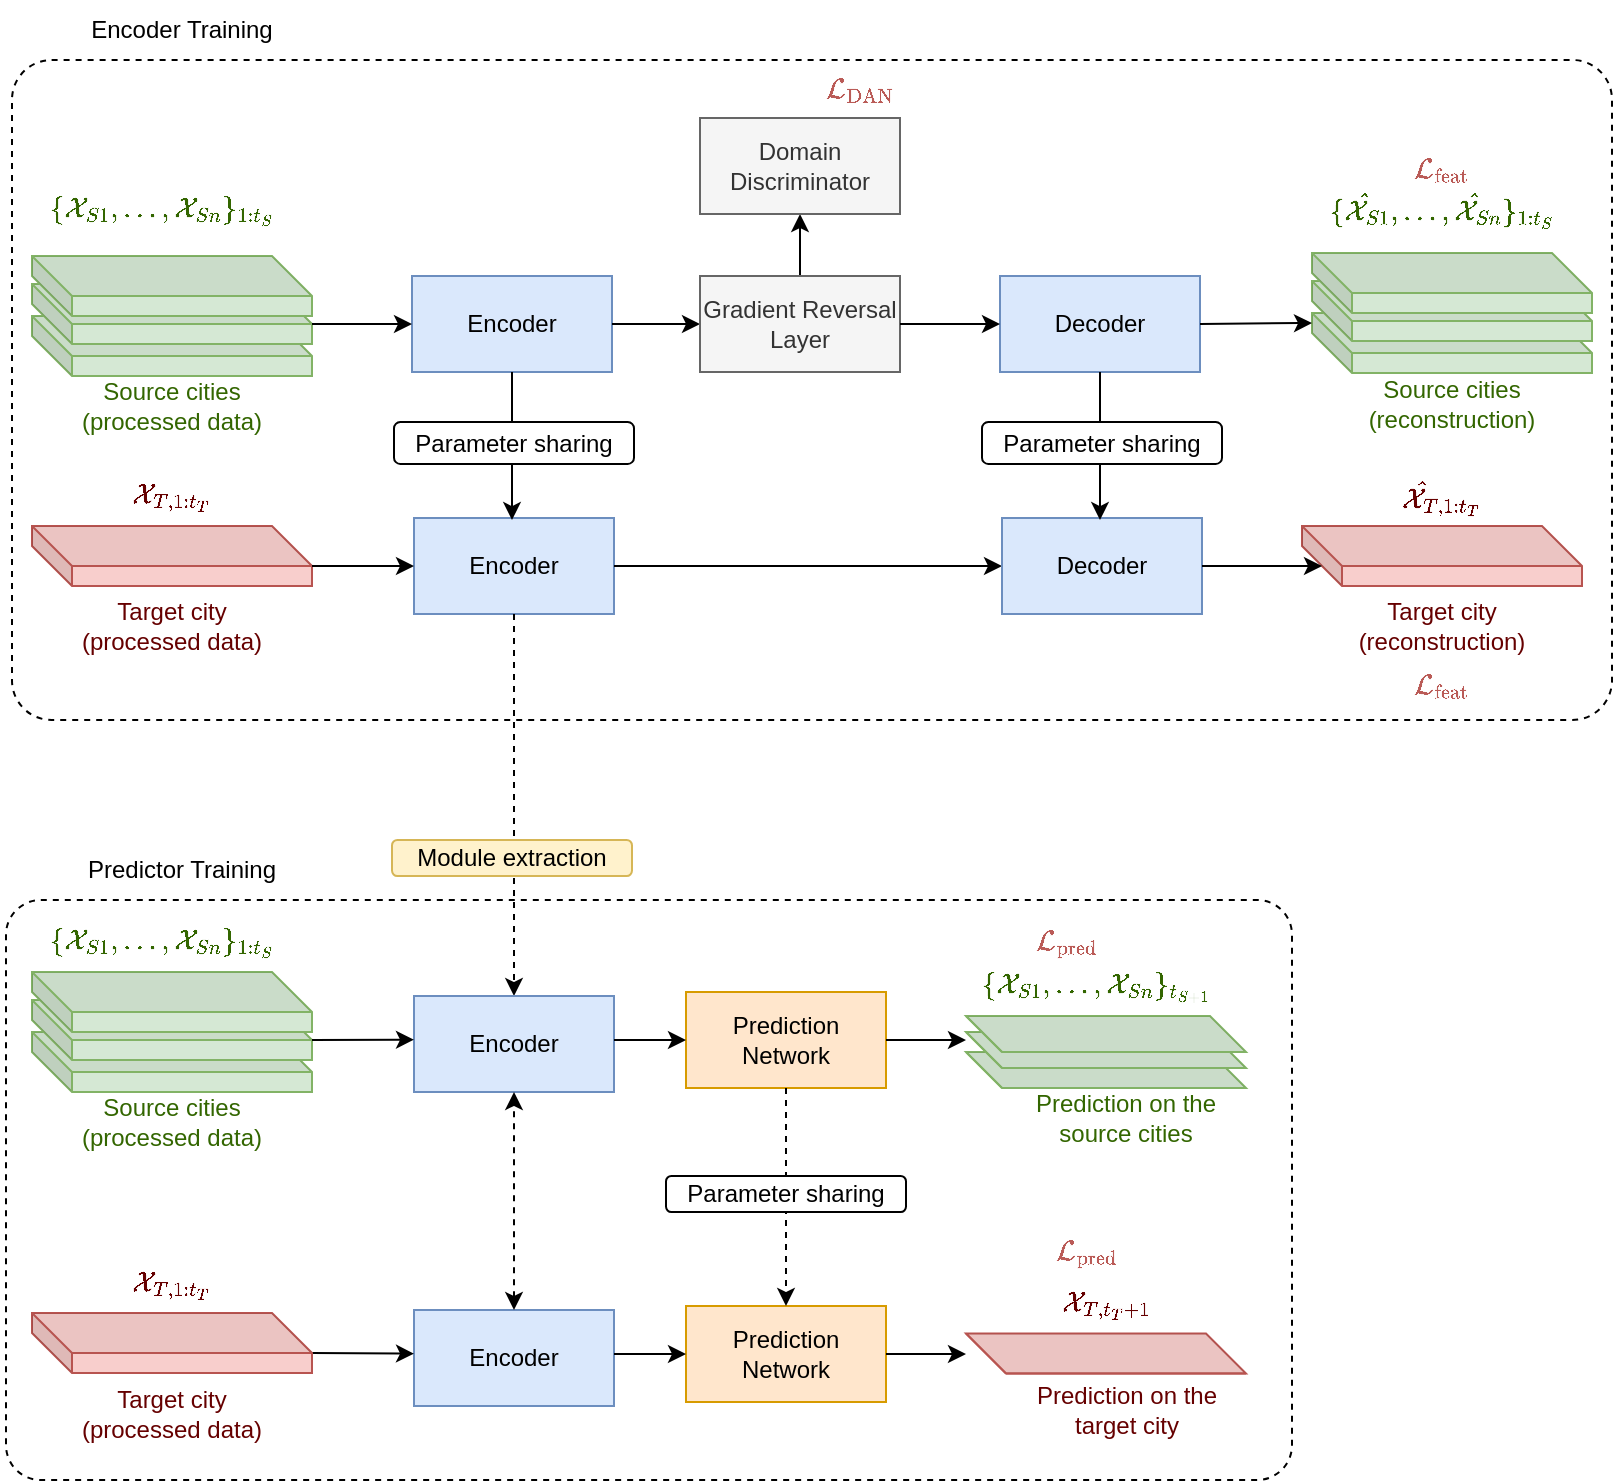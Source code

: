 <mxfile version="23.1.5" type="device">
  <diagram name="Página-1" id="7x2fmesRiPZ4M0jJuliP">
    <mxGraphModel dx="1466" dy="2024" grid="1" gridSize="10" guides="1" tooltips="1" connect="1" arrows="1" fold="1" page="1" pageScale="1" pageWidth="827" pageHeight="1169" math="1" shadow="0">
      <root>
        <mxCell id="0" />
        <mxCell id="1" parent="0" />
        <mxCell id="o0P6lhsfyoukPvL3usWr-81" value="" style="rounded=1;whiteSpace=wrap;html=1;fillColor=none;dashed=1;arcSize=6;" parent="1" vertex="1">
          <mxGeometry x="27" y="-700" width="643" height="290" as="geometry" />
        </mxCell>
        <mxCell id="o0P6lhsfyoukPvL3usWr-45" value="" style="shape=cube;whiteSpace=wrap;html=1;boundedLbl=1;backgroundOutline=1;darkOpacity=0.05;darkOpacity2=0.1;fillColor=#d5e8d4;strokeColor=#82b366;" parent="1" vertex="1">
          <mxGeometry x="507" y="-624" width="140" height="18" as="geometry" />
        </mxCell>
        <mxCell id="o0P6lhsfyoukPvL3usWr-49" value="" style="shape=cube;whiteSpace=wrap;html=1;boundedLbl=1;backgroundOutline=1;darkOpacity=0.05;darkOpacity2=0.1;fillColor=#d5e8d4;strokeColor=#82b366;" parent="1" vertex="1">
          <mxGeometry x="507" y="-634" width="140" height="18" as="geometry" />
        </mxCell>
        <mxCell id="o0P6lhsfyoukPvL3usWr-33" value="" style="rounded=1;whiteSpace=wrap;html=1;fillColor=none;dashed=1;arcSize=6;movable=0;resizable=0;rotatable=0;deletable=0;editable=0;locked=1;connectable=0;" parent="1" vertex="1">
          <mxGeometry x="30" y="-1120" width="800" height="330" as="geometry" />
        </mxCell>
        <mxCell id="LxAOdA9R8CcLWUHo1WCZ-1" value="" style="shape=cube;whiteSpace=wrap;html=1;boundedLbl=1;backgroundOutline=1;darkOpacity=0.05;darkOpacity2=0.1;fillColor=#d5e8d4;strokeColor=#82b366;" parent="1" vertex="1">
          <mxGeometry x="40" y="-992" width="140" height="30" as="geometry" />
        </mxCell>
        <mxCell id="LxAOdA9R8CcLWUHo1WCZ-2" value="" style="shape=cube;whiteSpace=wrap;html=1;boundedLbl=1;backgroundOutline=1;darkOpacity=0.05;darkOpacity2=0.1;fillColor=#d5e8d4;strokeColor=#82b366;" parent="1" vertex="1">
          <mxGeometry x="40" y="-1008" width="140" height="30" as="geometry" />
        </mxCell>
        <mxCell id="LxAOdA9R8CcLWUHo1WCZ-3" value="" style="shape=cube;whiteSpace=wrap;html=1;boundedLbl=1;backgroundOutline=1;darkOpacity=0.05;darkOpacity2=0.1;fillColor=#d5e8d4;strokeColor=#82b366;" parent="1" vertex="1">
          <mxGeometry x="40" y="-1022" width="140" height="30" as="geometry" />
        </mxCell>
        <mxCell id="LxAOdA9R8CcLWUHo1WCZ-4" value="Source cities&lt;br&gt;(processed data)" style="text;html=1;strokeColor=none;fillColor=none;align=center;verticalAlign=middle;whiteSpace=wrap;rounded=0;fontColor=#336600;" parent="1" vertex="1">
          <mxGeometry x="55" y="-962" width="110" height="30" as="geometry" />
        </mxCell>
        <mxCell id="LxAOdA9R8CcLWUHo1WCZ-9" value="" style="shape=cube;whiteSpace=wrap;html=1;boundedLbl=1;backgroundOutline=1;darkOpacity=0.05;darkOpacity2=0.1;fillColor=#f8cecc;strokeColor=#b85450;" parent="1" vertex="1">
          <mxGeometry x="40" y="-887" width="140" height="30" as="geometry" />
        </mxCell>
        <mxCell id="LxAOdA9R8CcLWUHo1WCZ-10" value="Target city&lt;br&gt;(processed data)" style="text;html=1;strokeColor=none;fillColor=none;align=center;verticalAlign=middle;whiteSpace=wrap;rounded=0;fontColor=#660000;" parent="1" vertex="1">
          <mxGeometry x="55" y="-852" width="110" height="30" as="geometry" />
        </mxCell>
        <mxCell id="LxAOdA9R8CcLWUHo1WCZ-15" value="Encoder" style="rounded=0;whiteSpace=wrap;html=1;fillColor=#dae8fc;strokeColor=#6c8ebf;" parent="1" vertex="1">
          <mxGeometry x="230" y="-1012" width="100" height="48" as="geometry" />
        </mxCell>
        <mxCell id="LxAOdA9R8CcLWUHo1WCZ-112" value="$$\mathcal{X}_{T, 1:t_T}$$" style="text;html=1;strokeColor=none;fillColor=none;align=center;verticalAlign=middle;whiteSpace=wrap;rounded=0;fontColor=#660000;" parent="1" vertex="1">
          <mxGeometry x="80" y="-917" width="60" height="30" as="geometry" />
        </mxCell>
        <mxCell id="LxAOdA9R8CcLWUHo1WCZ-115" value="$$ \{\mathcal{X}_{S1}, ..., \mathcal{X}_{Sn}\}_{1:t_{S}}&lt;br&gt;$$" style="text;html=1;strokeColor=none;fillColor=none;align=center;verticalAlign=middle;whiteSpace=wrap;rounded=0;fontColor=#336600;" parent="1" vertex="1">
          <mxGeometry x="50" y="-1060" width="110" height="30" as="geometry" />
        </mxCell>
        <mxCell id="sxZxfcBBlLXNjxz-TaKH-1" value="" style="shape=cube;whiteSpace=wrap;html=1;boundedLbl=1;backgroundOutline=1;darkOpacity=0.05;darkOpacity2=0.1;fillColor=#f8cecc;strokeColor=#b85450;" parent="1" vertex="1">
          <mxGeometry x="507" y="-483.25" width="140" height="20" as="geometry" />
        </mxCell>
        <mxCell id="sxZxfcBBlLXNjxz-TaKH-2" value="Prediction on the target city" style="text;html=1;strokeColor=none;fillColor=none;align=center;verticalAlign=middle;whiteSpace=wrap;rounded=0;fontColor=#660000;" parent="1" vertex="1">
          <mxGeometry x="529.5" y="-460.5" width="115" height="30" as="geometry" />
        </mxCell>
        <mxCell id="sxZxfcBBlLXNjxz-TaKH-3" value="$$\mathcal{X}_{T, t_T+1}$$" style="text;html=1;strokeColor=none;fillColor=none;align=center;verticalAlign=middle;whiteSpace=wrap;rounded=0;fontColor=#660000;" parent="1" vertex="1">
          <mxGeometry x="547" y="-513" width="60" height="30" as="geometry" />
        </mxCell>
        <mxCell id="6yX8p0fEQagD2ALPLdG7-39" value="&lt;font style=&quot;font-size: 12px;&quot;&gt;$$\mathcal{L}_{\text{pred}}$$&lt;/font&gt;" style="text;strokeColor=none;fillColor=none;html=1;fontSize=25;fontStyle=1;verticalAlign=middle;align=center;fontColor=#ba5b57;" parent="1" vertex="1">
          <mxGeometry x="507" y="-699" width="100" height="40" as="geometry" />
        </mxCell>
        <mxCell id="j_N0aDfHl6tnnaVdh9fi-17" value="Prediction Network" style="rounded=0;whiteSpace=wrap;html=1;fillColor=#ffe6cc;strokeColor=#d79b00;" parent="1" vertex="1">
          <mxGeometry x="367" y="-654" width="100" height="48" as="geometry" />
        </mxCell>
        <mxCell id="o0P6lhsfyoukPvL3usWr-2" value="" style="endArrow=classic;html=1;rounded=0;entryX=0;entryY=0.5;entryDx=0;entryDy=0;exitX=0;exitY=0;exitDx=140;exitDy=20;exitPerimeter=0;" parent="1" source="LxAOdA9R8CcLWUHo1WCZ-2" target="LxAOdA9R8CcLWUHo1WCZ-15" edge="1">
          <mxGeometry width="50" height="50" relative="1" as="geometry">
            <mxPoint x="200" y="-860" as="sourcePoint" />
            <mxPoint x="250" y="-910" as="targetPoint" />
          </mxGeometry>
        </mxCell>
        <mxCell id="o0P6lhsfyoukPvL3usWr-3" value="" style="shape=cube;whiteSpace=wrap;html=1;boundedLbl=1;backgroundOutline=1;darkOpacity=0.05;darkOpacity2=0.1;fillColor=#d5e8d4;strokeColor=#82b366;" parent="1" vertex="1">
          <mxGeometry x="680" y="-993.5" width="140" height="30" as="geometry" />
        </mxCell>
        <mxCell id="o0P6lhsfyoukPvL3usWr-4" value="" style="shape=cube;whiteSpace=wrap;html=1;boundedLbl=1;backgroundOutline=1;darkOpacity=0.05;darkOpacity2=0.1;fillColor=#d5e8d4;strokeColor=#82b366;" parent="1" vertex="1">
          <mxGeometry x="680" y="-1009.5" width="140" height="30" as="geometry" />
        </mxCell>
        <mxCell id="o0P6lhsfyoukPvL3usWr-5" value="" style="shape=cube;whiteSpace=wrap;html=1;boundedLbl=1;backgroundOutline=1;darkOpacity=0.05;darkOpacity2=0.1;fillColor=#d5e8d4;strokeColor=#82b366;" parent="1" vertex="1">
          <mxGeometry x="680" y="-1023.5" width="140" height="30" as="geometry" />
        </mxCell>
        <mxCell id="o0P6lhsfyoukPvL3usWr-6" value="Source cities&lt;br&gt;(reconstruction)" style="text;html=1;strokeColor=none;fillColor=none;align=center;verticalAlign=middle;whiteSpace=wrap;rounded=0;fontColor=#336600;" parent="1" vertex="1">
          <mxGeometry x="695" y="-963.5" width="110" height="30" as="geometry" />
        </mxCell>
        <mxCell id="o0P6lhsfyoukPvL3usWr-7" value="$$ \{\mathcal{\hat{X}}_{S1}, ..., \mathcal{\hat{&lt;br&gt;X}}_{Sn}\}_{1:t_{S}}&lt;br&gt;$$" style="text;html=1;strokeColor=none;fillColor=none;align=center;verticalAlign=middle;whiteSpace=wrap;rounded=0;fontColor=#336600;" parent="1" vertex="1">
          <mxGeometry x="690" y="-1061.5" width="110" height="30" as="geometry" />
        </mxCell>
        <mxCell id="o0P6lhsfyoukPvL3usWr-9" value="Encoder" style="rounded=0;whiteSpace=wrap;html=1;fillColor=#dae8fc;strokeColor=#6c8ebf;" parent="1" vertex="1">
          <mxGeometry x="231" y="-891" width="100" height="48" as="geometry" />
        </mxCell>
        <mxCell id="o0P6lhsfyoukPvL3usWr-10" value="" style="endArrow=classic;html=1;rounded=0;entryX=0;entryY=0.5;entryDx=0;entryDy=0;exitX=0;exitY=0;exitDx=140;exitDy=20;exitPerimeter=0;" parent="1" source="LxAOdA9R8CcLWUHo1WCZ-9" target="o0P6lhsfyoukPvL3usWr-9" edge="1">
          <mxGeometry width="50" height="50" relative="1" as="geometry">
            <mxPoint x="181" y="-867" as="sourcePoint" />
            <mxPoint x="251" y="-789" as="targetPoint" />
          </mxGeometry>
        </mxCell>
        <mxCell id="o0P6lhsfyoukPvL3usWr-12" value="" style="endArrow=classic;html=1;rounded=0;exitX=0.5;exitY=1;exitDx=0;exitDy=0;entryX=0.49;entryY=0.021;entryDx=0;entryDy=0;entryPerimeter=0;" parent="1" source="LxAOdA9R8CcLWUHo1WCZ-15" target="o0P6lhsfyoukPvL3usWr-9" edge="1">
          <mxGeometry width="50" height="50" relative="1" as="geometry">
            <mxPoint x="300" y="-900" as="sourcePoint" />
            <mxPoint x="350" y="-950" as="targetPoint" />
          </mxGeometry>
        </mxCell>
        <mxCell id="o0P6lhsfyoukPvL3usWr-15" value="Parameter sharing" style="rounded=1;whiteSpace=wrap;html=1;" parent="1" vertex="1">
          <mxGeometry x="221" y="-939" width="120" height="21" as="geometry" />
        </mxCell>
        <mxCell id="o0P6lhsfyoukPvL3usWr-17" value="" style="shape=cube;whiteSpace=wrap;html=1;boundedLbl=1;backgroundOutline=1;darkOpacity=0.05;darkOpacity2=0.1;fillColor=#f8cecc;strokeColor=#b85450;" parent="1" vertex="1">
          <mxGeometry x="675" y="-887" width="140" height="30" as="geometry" />
        </mxCell>
        <mxCell id="o0P6lhsfyoukPvL3usWr-18" value="Target city&lt;br&gt;(reconstruction)" style="text;html=1;strokeColor=none;fillColor=none;align=center;verticalAlign=middle;whiteSpace=wrap;rounded=0;fontColor=#660000;" parent="1" vertex="1">
          <mxGeometry x="690" y="-852" width="110" height="30" as="geometry" />
        </mxCell>
        <mxCell id="o0P6lhsfyoukPvL3usWr-19" value="$$\mathcal{\hat{X}}_{T, 1:t_T}$$" style="text;html=1;strokeColor=none;fillColor=none;align=center;verticalAlign=middle;whiteSpace=wrap;rounded=0;fontColor=#660000;" parent="1" vertex="1">
          <mxGeometry x="715" y="-917" width="60" height="30" as="geometry" />
        </mxCell>
        <mxCell id="o0P6lhsfyoukPvL3usWr-23" value="&lt;font style=&quot;font-size: 12px;&quot;&gt;$$\mathcal{L}_{\text{feat}}$$&lt;/font&gt;" style="text;html=1;align=center;verticalAlign=middle;whiteSpace=wrap;rounded=0;fontColor=#ba5b57;fontSize=25;" parent="1" vertex="1">
          <mxGeometry x="715" y="-1080.5" width="60" height="30" as="geometry" />
        </mxCell>
        <mxCell id="o0P6lhsfyoukPvL3usWr-25" value="&lt;font style=&quot;font-size: 12px;&quot;&gt;$$\mathcal{L}_{\text{feat}}$$&lt;/font&gt;" style="text;html=1;align=center;verticalAlign=middle;whiteSpace=wrap;rounded=0;fontColor=#ba5b57;fontSize=25;" parent="1" vertex="1">
          <mxGeometry x="715" y="-822" width="60" height="30" as="geometry" />
        </mxCell>
        <mxCell id="o0P6lhsfyoukPvL3usWr-26" value="" style="endArrow=classic;html=1;rounded=0;exitX=0.5;exitY=1;exitDx=0;exitDy=0;dashed=1;entryX=0.5;entryY=0;entryDx=0;entryDy=0;" parent="1" source="o0P6lhsfyoukPvL3usWr-9" target="o0P6lhsfyoukPvL3usWr-27" edge="1">
          <mxGeometry width="50" height="50" relative="1" as="geometry">
            <mxPoint x="340" y="-680" as="sourcePoint" />
            <mxPoint x="280" y="-740" as="targetPoint" />
          </mxGeometry>
        </mxCell>
        <mxCell id="o0P6lhsfyoukPvL3usWr-27" value="Encoder" style="rounded=0;whiteSpace=wrap;html=1;fillColor=#dae8fc;strokeColor=#6c8ebf;" parent="1" vertex="1">
          <mxGeometry x="231" y="-652" width="100" height="48" as="geometry" />
        </mxCell>
        <mxCell id="o0P6lhsfyoukPvL3usWr-28" value="" style="shape=cube;whiteSpace=wrap;html=1;boundedLbl=1;backgroundOutline=1;darkOpacity=0.05;darkOpacity2=0.1;fillColor=#d5e8d4;strokeColor=#82b366;" parent="1" vertex="1">
          <mxGeometry x="40" y="-634" width="140" height="30" as="geometry" />
        </mxCell>
        <mxCell id="o0P6lhsfyoukPvL3usWr-29" value="" style="shape=cube;whiteSpace=wrap;html=1;boundedLbl=1;backgroundOutline=1;darkOpacity=0.05;darkOpacity2=0.1;fillColor=#d5e8d4;strokeColor=#82b366;" parent="1" vertex="1">
          <mxGeometry x="40" y="-650" width="140" height="30" as="geometry" />
        </mxCell>
        <mxCell id="o0P6lhsfyoukPvL3usWr-30" value="" style="shape=cube;whiteSpace=wrap;html=1;boundedLbl=1;backgroundOutline=1;darkOpacity=0.05;darkOpacity2=0.1;fillColor=#d5e8d4;strokeColor=#82b366;" parent="1" vertex="1">
          <mxGeometry x="40" y="-664" width="140" height="30" as="geometry" />
        </mxCell>
        <mxCell id="o0P6lhsfyoukPvL3usWr-31" value="Source cities&lt;br&gt;(processed data)" style="text;html=1;strokeColor=none;fillColor=none;align=center;verticalAlign=middle;whiteSpace=wrap;rounded=0;fontColor=#336600;" parent="1" vertex="1">
          <mxGeometry x="55" y="-604" width="110" height="30" as="geometry" />
        </mxCell>
        <mxCell id="o0P6lhsfyoukPvL3usWr-32" value="$$ \{\mathcal{X}_{S1}, ..., \mathcal{X}_{Sn}\}_{1:t_{S}}$$" style="text;html=1;strokeColor=none;fillColor=none;align=center;verticalAlign=middle;whiteSpace=wrap;rounded=0;fontColor=#336600;" parent="1" vertex="1">
          <mxGeometry x="50" y="-694" width="110" height="30" as="geometry" />
        </mxCell>
        <mxCell id="o0P6lhsfyoukPvL3usWr-34" value="Encoder Training" style="text;html=1;strokeColor=none;fillColor=none;align=center;verticalAlign=middle;whiteSpace=wrap;rounded=0;" parent="1" vertex="1">
          <mxGeometry x="55" y="-1150" width="120" height="30" as="geometry" />
        </mxCell>
        <mxCell id="o0P6lhsfyoukPvL3usWr-35" value="" style="endArrow=classic;html=1;rounded=0;entryX=0;entryY=0.455;entryDx=0;entryDy=0;exitX=0;exitY=0;exitDx=140;exitDy=20;exitPerimeter=0;entryPerimeter=0;" parent="1" source="o0P6lhsfyoukPvL3usWr-29" target="o0P6lhsfyoukPvL3usWr-27" edge="1">
          <mxGeometry width="50" height="50" relative="1" as="geometry">
            <mxPoint x="180" y="-630.11" as="sourcePoint" />
            <mxPoint x="230" y="-630.11" as="targetPoint" />
          </mxGeometry>
        </mxCell>
        <mxCell id="o0P6lhsfyoukPvL3usWr-37" value="Module extraction" style="rounded=1;whiteSpace=wrap;html=1;fillColor=#fff2cc;strokeColor=#d6b656;" parent="1" vertex="1">
          <mxGeometry x="220" y="-730" width="120" height="18" as="geometry" />
        </mxCell>
        <mxCell id="o0P6lhsfyoukPvL3usWr-39" value="" style="endArrow=classic;html=1;rounded=0;exitX=1;exitY=0.5;exitDx=0;exitDy=0;entryX=0;entryY=0.5;entryDx=0;entryDy=0;" parent="1" target="j_N0aDfHl6tnnaVdh9fi-17" edge="1">
          <mxGeometry width="50" height="50" relative="1" as="geometry">
            <mxPoint x="331" y="-630" as="sourcePoint" />
            <mxPoint x="396" y="-628.33" as="targetPoint" />
          </mxGeometry>
        </mxCell>
        <mxCell id="o0P6lhsfyoukPvL3usWr-44" value="" style="endArrow=classic;html=1;rounded=0;exitX=1;exitY=0.5;exitDx=0;exitDy=0;" parent="1" source="j_N0aDfHl6tnnaVdh9fi-17" edge="1">
          <mxGeometry width="50" height="50" relative="1" as="geometry">
            <mxPoint x="517" y="-612" as="sourcePoint" />
            <mxPoint x="507" y="-630" as="targetPoint" />
          </mxGeometry>
        </mxCell>
        <mxCell id="o0P6lhsfyoukPvL3usWr-47" value="" style="shape=cube;whiteSpace=wrap;html=1;boundedLbl=1;backgroundOutline=1;darkOpacity=0.05;darkOpacity2=0.1;fillColor=#d5e8d4;strokeColor=#82b366;" parent="1" vertex="1">
          <mxGeometry x="507" y="-642" width="140" height="18" as="geometry" />
        </mxCell>
        <mxCell id="o0P6lhsfyoukPvL3usWr-48" value="$$ \{\mathcal{X}_{S1}, ..., \mathcal{&lt;br&gt;X}_{Sn}\}_{t_{S+1}}$$" style="text;html=1;strokeColor=none;fillColor=none;align=center;verticalAlign=middle;whiteSpace=wrap;rounded=0;fontColor=#336600;" parent="1" vertex="1">
          <mxGeometry x="517" y="-672" width="110" height="30" as="geometry" />
        </mxCell>
        <mxCell id="o0P6lhsfyoukPvL3usWr-56" value="&lt;font style=&quot;font-size: 12px;&quot;&gt;$$\mathcal{L}_{\text{pred}}$$&lt;/font&gt;" style="text;strokeColor=none;fillColor=none;html=1;fontSize=25;fontStyle=1;verticalAlign=middle;align=center;fontColor=#ba5b57;" parent="1" vertex="1">
          <mxGeometry x="517" y="-544" width="100" height="40" as="geometry" />
        </mxCell>
        <mxCell id="o0P6lhsfyoukPvL3usWr-57" value="Prediction Network" style="rounded=0;whiteSpace=wrap;html=1;fillColor=#ffe6cc;strokeColor=#d79b00;" parent="1" vertex="1">
          <mxGeometry x="367" y="-497" width="100" height="48" as="geometry" />
        </mxCell>
        <mxCell id="o0P6lhsfyoukPvL3usWr-58" value="Encoder" style="rounded=0;whiteSpace=wrap;html=1;fillColor=#dae8fc;strokeColor=#6c8ebf;" parent="1" vertex="1">
          <mxGeometry x="231" y="-495" width="100" height="48" as="geometry" />
        </mxCell>
        <mxCell id="o0P6lhsfyoukPvL3usWr-64" value="" style="endArrow=classic;html=1;rounded=0;entryX=0;entryY=0.455;entryDx=0;entryDy=0;exitX=0;exitY=0;exitDx=140;exitDy=20;exitPerimeter=0;entryPerimeter=0;" parent="1" source="o0P6lhsfyoukPvL3usWr-72" target="o0P6lhsfyoukPvL3usWr-58" edge="1">
          <mxGeometry width="50" height="50" relative="1" as="geometry">
            <mxPoint x="180" y="-473" as="sourcePoint" />
            <mxPoint x="230" y="-473.11" as="targetPoint" />
          </mxGeometry>
        </mxCell>
        <mxCell id="o0P6lhsfyoukPvL3usWr-66" value="" style="endArrow=classic;html=1;rounded=0;exitX=1;exitY=0.5;exitDx=0;exitDy=0;entryX=0;entryY=0.5;entryDx=0;entryDy=0;" parent="1" target="o0P6lhsfyoukPvL3usWr-57" edge="1">
          <mxGeometry width="50" height="50" relative="1" as="geometry">
            <mxPoint x="331" y="-473" as="sourcePoint" />
            <mxPoint x="396" y="-471.33" as="targetPoint" />
          </mxGeometry>
        </mxCell>
        <mxCell id="o0P6lhsfyoukPvL3usWr-69" value="" style="endArrow=classic;html=1;rounded=0;exitX=1;exitY=0.5;exitDx=0;exitDy=0;" parent="1" source="o0P6lhsfyoukPvL3usWr-57" edge="1">
          <mxGeometry width="50" height="50" relative="1" as="geometry">
            <mxPoint x="517" y="-455" as="sourcePoint" />
            <mxPoint x="507" y="-473" as="targetPoint" />
          </mxGeometry>
        </mxCell>
        <mxCell id="o0P6lhsfyoukPvL3usWr-72" value="" style="shape=cube;whiteSpace=wrap;html=1;boundedLbl=1;backgroundOutline=1;darkOpacity=0.05;darkOpacity2=0.1;fillColor=#f8cecc;strokeColor=#b85450;" parent="1" vertex="1">
          <mxGeometry x="40" y="-493.5" width="140" height="30" as="geometry" />
        </mxCell>
        <mxCell id="o0P6lhsfyoukPvL3usWr-73" value="Target city&lt;br&gt;(processed data)" style="text;html=1;strokeColor=none;fillColor=none;align=center;verticalAlign=middle;whiteSpace=wrap;rounded=0;fontColor=#660000;" parent="1" vertex="1">
          <mxGeometry x="55" y="-458.5" width="110" height="30" as="geometry" />
        </mxCell>
        <mxCell id="o0P6lhsfyoukPvL3usWr-74" value="$$\mathcal{X}_{T, 1:t_T}$$" style="text;html=1;strokeColor=none;fillColor=none;align=center;verticalAlign=middle;whiteSpace=wrap;rounded=0;fontColor=#660000;" parent="1" vertex="1">
          <mxGeometry x="80" y="-523.5" width="60" height="30" as="geometry" />
        </mxCell>
        <mxCell id="o0P6lhsfyoukPvL3usWr-78" value="Prediction on the source cities" style="text;html=1;strokeColor=none;fillColor=none;align=center;verticalAlign=middle;whiteSpace=wrap;rounded=0;fontColor=#336600;" parent="1" vertex="1">
          <mxGeometry x="532" y="-606" width="110" height="30" as="geometry" />
        </mxCell>
        <mxCell id="o0P6lhsfyoukPvL3usWr-82" value="Predictor Training" style="text;html=1;strokeColor=none;fillColor=none;align=center;verticalAlign=middle;whiteSpace=wrap;rounded=0;" parent="1" vertex="1">
          <mxGeometry x="55" y="-730" width="120" height="30" as="geometry" />
        </mxCell>
        <mxCell id="o0P6lhsfyoukPvL3usWr-83" value="" style="endArrow=classic;startArrow=classic;html=1;rounded=0;dashed=1;entryX=0.5;entryY=1;entryDx=0;entryDy=0;exitX=0.5;exitY=0;exitDx=0;exitDy=0;" parent="1" source="o0P6lhsfyoukPvL3usWr-58" target="o0P6lhsfyoukPvL3usWr-27" edge="1">
          <mxGeometry width="50" height="50" relative="1" as="geometry">
            <mxPoint x="230" y="-530" as="sourcePoint" />
            <mxPoint x="280" y="-580" as="targetPoint" />
          </mxGeometry>
        </mxCell>
        <mxCell id="L_3exqDWmUSyLSzOvn4h-1" value="" style="endArrow=classic;html=1;rounded=0;dashed=1;entryX=0.5;entryY=0;entryDx=0;entryDy=0;exitX=0.5;exitY=1;exitDx=0;exitDy=0;" parent="1" source="j_N0aDfHl6tnnaVdh9fi-17" target="o0P6lhsfyoukPvL3usWr-57" edge="1">
          <mxGeometry width="50" height="50" relative="1" as="geometry">
            <mxPoint x="418" y="-606" as="sourcePoint" />
            <mxPoint x="418" y="-500.5" as="targetPoint" />
          </mxGeometry>
        </mxCell>
        <mxCell id="L_3exqDWmUSyLSzOvn4h-2" value="Parameter sharing" style="rounded=1;whiteSpace=wrap;html=1;" parent="1" vertex="1">
          <mxGeometry x="357" y="-562" width="120" height="18" as="geometry" />
        </mxCell>
        <mxCell id="jqAkRAp23tiOTTgvDxLZ-1" value="" style="endArrow=classic;html=1;rounded=0;exitX=1;exitY=0.5;exitDx=0;exitDy=0;entryX=0;entryY=0.5;entryDx=0;entryDy=0;" parent="1" source="LxAOdA9R8CcLWUHo1WCZ-15" target="jqAkRAp23tiOTTgvDxLZ-4" edge="1">
          <mxGeometry width="50" height="50" relative="1" as="geometry">
            <mxPoint x="330" y="-990" as="sourcePoint" />
            <mxPoint x="380" y="-988" as="targetPoint" />
          </mxGeometry>
        </mxCell>
        <mxCell id="jqAkRAp23tiOTTgvDxLZ-2" value="" style="endArrow=classic;html=1;rounded=0;exitX=1;exitY=0.5;exitDx=0;exitDy=0;entryX=0;entryY=0.5;entryDx=0;entryDy=0;" parent="1" source="o0P6lhsfyoukPvL3usWr-9" target="jqAkRAp23tiOTTgvDxLZ-17" edge="1">
          <mxGeometry width="50" height="50" relative="1" as="geometry">
            <mxPoint x="331" y="-867.11" as="sourcePoint" />
            <mxPoint x="375" y="-867" as="targetPoint" />
          </mxGeometry>
        </mxCell>
        <mxCell id="jqAkRAp23tiOTTgvDxLZ-8" style="edgeStyle=orthogonalEdgeStyle;rounded=0;orthogonalLoop=1;jettySize=auto;html=1;exitX=0.5;exitY=0;exitDx=0;exitDy=0;entryX=0.5;entryY=1;entryDx=0;entryDy=0;" parent="1" source="jqAkRAp23tiOTTgvDxLZ-4" target="jqAkRAp23tiOTTgvDxLZ-7" edge="1">
          <mxGeometry relative="1" as="geometry" />
        </mxCell>
        <mxCell id="jqAkRAp23tiOTTgvDxLZ-4" value="Gradient Reversal Layer" style="rounded=0;whiteSpace=wrap;html=1;fillColor=#f5f5f5;strokeColor=#666666;fontColor=#333333;" parent="1" vertex="1">
          <mxGeometry x="374" y="-1012" width="100" height="48" as="geometry" />
        </mxCell>
        <mxCell id="jqAkRAp23tiOTTgvDxLZ-6" value="&lt;font style=&quot;font-size: 12px;&quot;&gt;$$\mathcal{L}_{\text{DAN}}$$&lt;/font&gt;" style="text;html=1;align=center;verticalAlign=middle;whiteSpace=wrap;rounded=0;fontColor=#ba5b57;fontSize=25;" parent="1" vertex="1">
          <mxGeometry x="424" y="-1120" width="60" height="30" as="geometry" />
        </mxCell>
        <mxCell id="jqAkRAp23tiOTTgvDxLZ-7" value="Domain Discriminator" style="rounded=0;whiteSpace=wrap;html=1;fillColor=#f5f5f5;fontColor=#333333;strokeColor=#666666;" parent="1" vertex="1">
          <mxGeometry x="374" y="-1091" width="100" height="48" as="geometry" />
        </mxCell>
        <mxCell id="jqAkRAp23tiOTTgvDxLZ-15" value="Decoder" style="rounded=0;whiteSpace=wrap;html=1;fillColor=#dae8fc;strokeColor=#6c8ebf;" parent="1" vertex="1">
          <mxGeometry x="524" y="-1012" width="100" height="48" as="geometry" />
        </mxCell>
        <mxCell id="jqAkRAp23tiOTTgvDxLZ-16" value="" style="endArrow=classic;html=1;rounded=0;entryX=0;entryY=0.5;entryDx=0;entryDy=0;exitX=0;exitY=0;exitDx=140;exitDy=20;exitPerimeter=0;" parent="1" target="jqAkRAp23tiOTTgvDxLZ-15" edge="1">
          <mxGeometry width="50" height="50" relative="1" as="geometry">
            <mxPoint x="474" y="-988" as="sourcePoint" />
            <mxPoint x="544" y="-910" as="targetPoint" />
          </mxGeometry>
        </mxCell>
        <mxCell id="jqAkRAp23tiOTTgvDxLZ-17" value="Decoder" style="rounded=0;whiteSpace=wrap;html=1;fillColor=#dae8fc;strokeColor=#6c8ebf;" parent="1" vertex="1">
          <mxGeometry x="525" y="-891" width="100" height="48" as="geometry" />
        </mxCell>
        <mxCell id="jqAkRAp23tiOTTgvDxLZ-19" value="" style="endArrow=classic;html=1;rounded=0;exitX=0.5;exitY=1;exitDx=0;exitDy=0;entryX=0.49;entryY=0.021;entryDx=0;entryDy=0;entryPerimeter=0;" parent="1" source="jqAkRAp23tiOTTgvDxLZ-15" target="jqAkRAp23tiOTTgvDxLZ-17" edge="1">
          <mxGeometry width="50" height="50" relative="1" as="geometry">
            <mxPoint x="594" y="-900" as="sourcePoint" />
            <mxPoint x="644" y="-950" as="targetPoint" />
          </mxGeometry>
        </mxCell>
        <mxCell id="jqAkRAp23tiOTTgvDxLZ-20" value="Parameter sharing" style="rounded=1;whiteSpace=wrap;html=1;" parent="1" vertex="1">
          <mxGeometry x="515" y="-939" width="120" height="21" as="geometry" />
        </mxCell>
        <mxCell id="jqAkRAp23tiOTTgvDxLZ-24" value="" style="endArrow=classic;html=1;rounded=0;entryX=0;entryY=0;entryDx=10;entryDy=20;exitX=1;exitY=0.5;exitDx=0;exitDy=0;entryPerimeter=0;" parent="1" source="jqAkRAp23tiOTTgvDxLZ-17" target="o0P6lhsfyoukPvL3usWr-17" edge="1">
          <mxGeometry width="50" height="50" relative="1" as="geometry">
            <mxPoint x="625" y="-868.2" as="sourcePoint" />
            <mxPoint x="676" y="-868.2" as="targetPoint" />
          </mxGeometry>
        </mxCell>
        <mxCell id="jqAkRAp23tiOTTgvDxLZ-25" value="" style="endArrow=classic;html=1;rounded=0;exitX=1;exitY=0.5;exitDx=0;exitDy=0;entryX=0;entryY=0;entryDx=0;entryDy=5;entryPerimeter=0;" parent="1" source="jqAkRAp23tiOTTgvDxLZ-15" target="o0P6lhsfyoukPvL3usWr-3" edge="1">
          <mxGeometry width="50" height="50" relative="1" as="geometry">
            <mxPoint x="624" y="-988" as="sourcePoint" />
            <mxPoint x="670" y="-980" as="targetPoint" />
          </mxGeometry>
        </mxCell>
      </root>
    </mxGraphModel>
  </diagram>
</mxfile>
